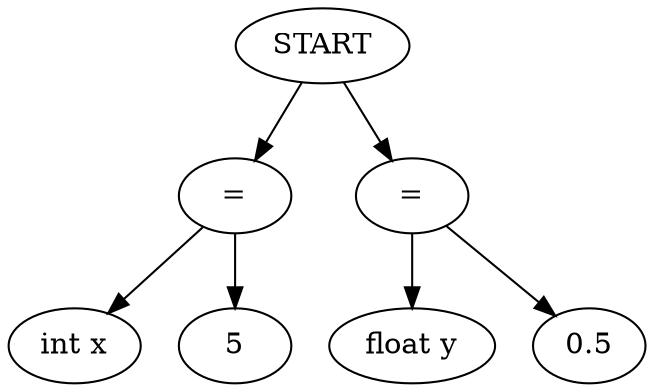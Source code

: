 digraph G {
0 [label="START"];
0 -> 1
1 [label="="];
1 -> 2
2 [label="int x"];
1 -> 3
3 [label="5"];
0 -> 4
4 [label="="];
4 -> 5
5 [label="float y"];
4 -> 6
6 [label="0.5"];
}